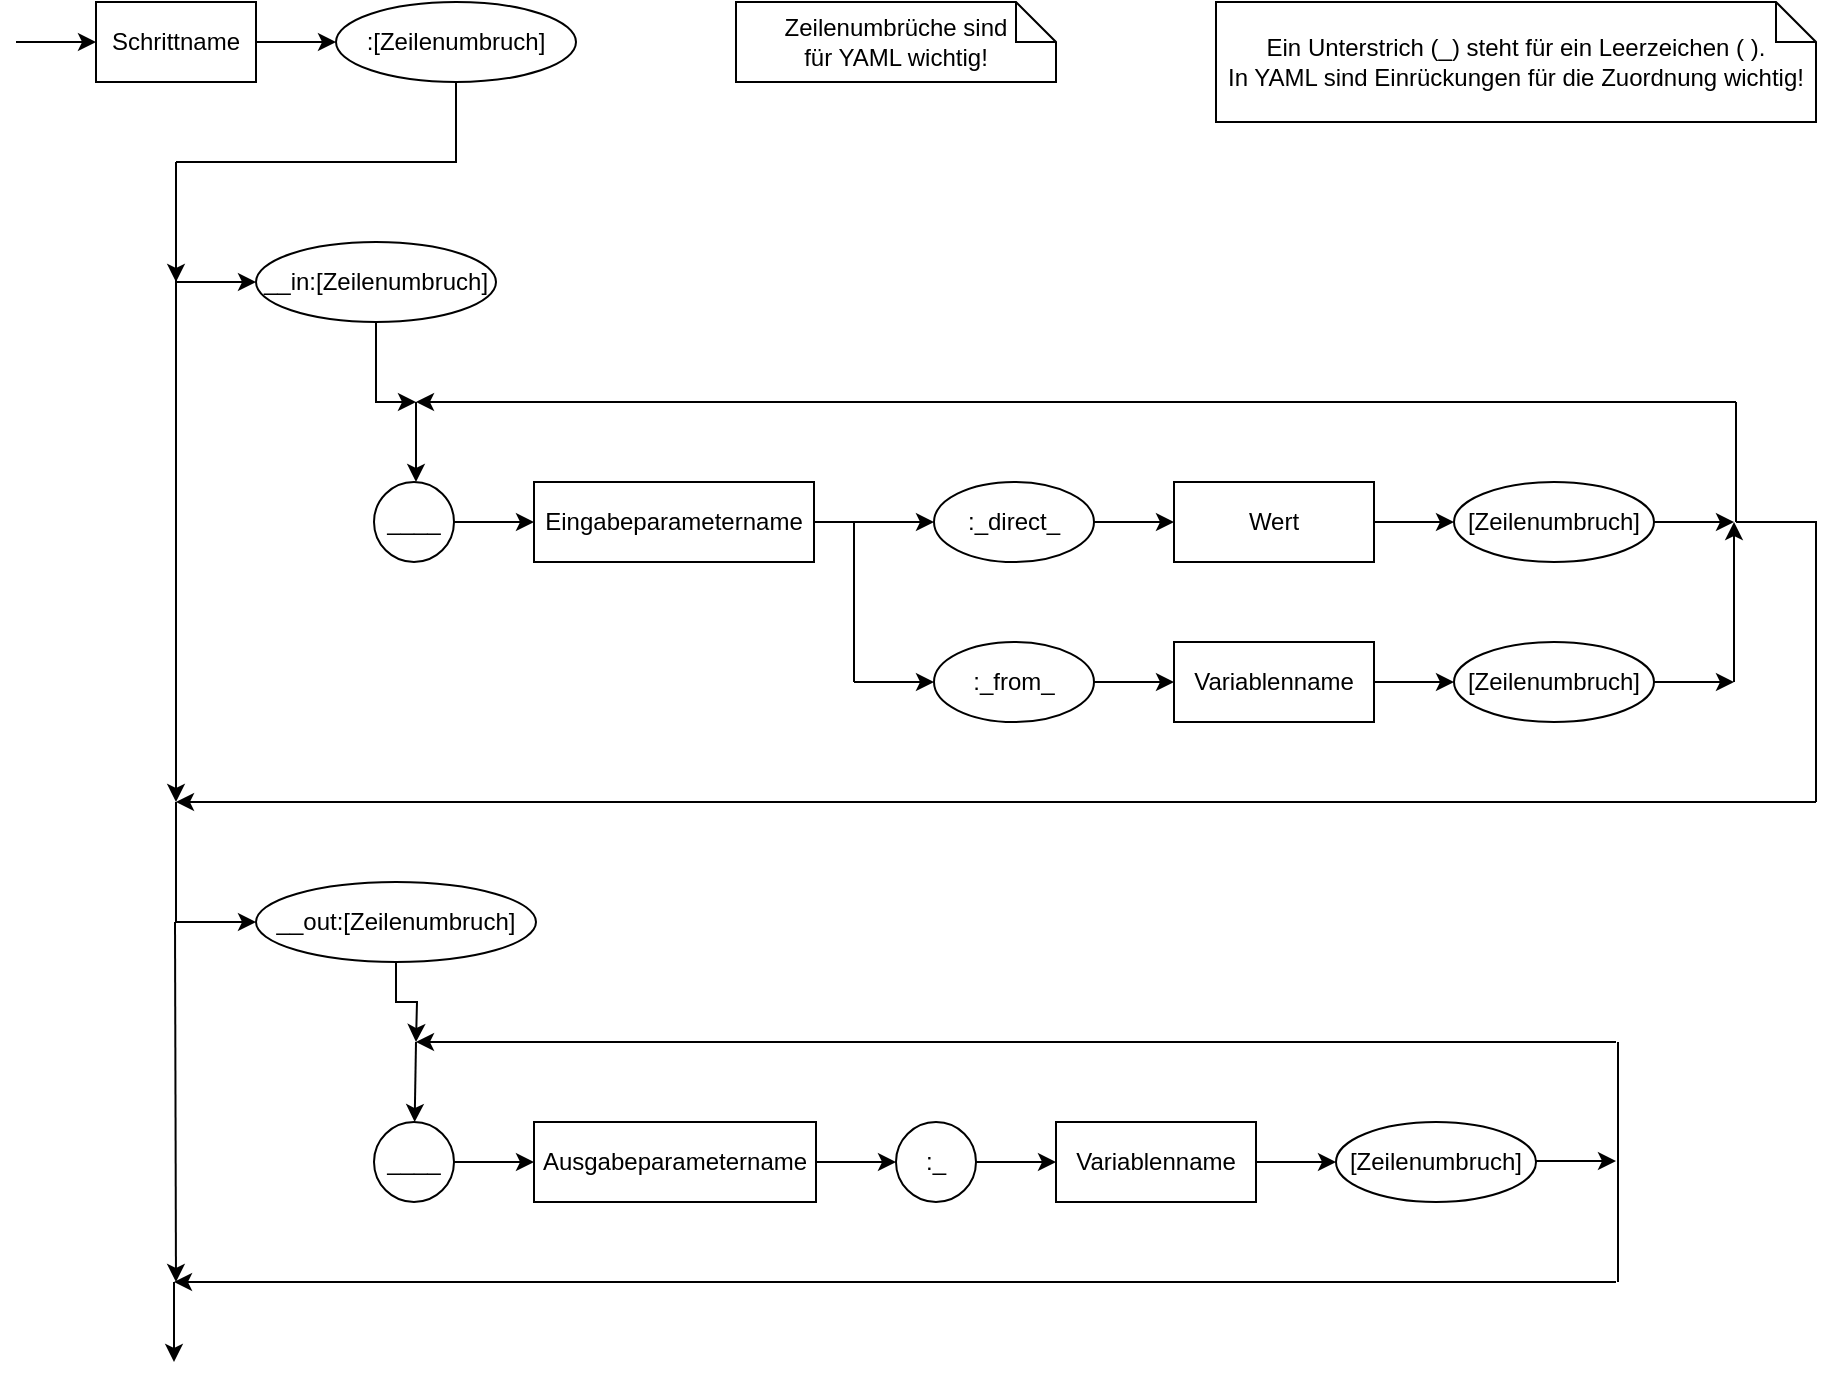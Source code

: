 <mxfile version="24.2.5" type="device">
  <diagram name="Seite-1" id="cWLmNssktICUZVoh52ib">
    <mxGraphModel dx="1562" dy="929" grid="1" gridSize="10" guides="1" tooltips="1" connect="1" arrows="1" fold="1" page="1" pageScale="1" pageWidth="827" pageHeight="1169" math="0" shadow="0">
      <root>
        <mxCell id="0" />
        <mxCell id="1" parent="0" />
        <mxCell id="QEPcnaODIxkV1v4RfMAA-1" value="Schrittname" style="rounded=0;whiteSpace=wrap;html=1;" parent="1" vertex="1">
          <mxGeometry x="80" y="280" width="80" height="40" as="geometry" />
        </mxCell>
        <mxCell id="QEPcnaODIxkV1v4RfMAA-2" value="" style="endArrow=classic;html=1;rounded=0;entryX=0;entryY=0.5;entryDx=0;entryDy=0;" parent="1" target="QEPcnaODIxkV1v4RfMAA-1" edge="1">
          <mxGeometry width="50" height="50" relative="1" as="geometry">
            <mxPoint x="40" y="300" as="sourcePoint" />
            <mxPoint x="400" y="300" as="targetPoint" />
          </mxGeometry>
        </mxCell>
        <mxCell id="QEPcnaODIxkV1v4RfMAA-3" value=":[Zeilenumbruch]" style="ellipse;whiteSpace=wrap;html=1;" parent="1" vertex="1">
          <mxGeometry x="200" y="280" width="120" height="40" as="geometry" />
        </mxCell>
        <mxCell id="QEPcnaODIxkV1v4RfMAA-7" value="" style="endArrow=classic;html=1;rounded=0;exitX=1;exitY=0.5;exitDx=0;exitDy=0;entryX=0;entryY=0.5;entryDx=0;entryDy=0;" parent="1" source="QEPcnaODIxkV1v4RfMAA-1" target="QEPcnaODIxkV1v4RfMAA-3" edge="1">
          <mxGeometry width="50" height="50" relative="1" as="geometry">
            <mxPoint x="350" y="350" as="sourcePoint" />
            <mxPoint x="400" y="300" as="targetPoint" />
          </mxGeometry>
        </mxCell>
        <mxCell id="QEPcnaODIxkV1v4RfMAA-8" value="&lt;div&gt;Zeilenumbrüche sind&lt;/div&gt;&lt;div&gt;für YAML wichtig!&lt;/div&gt;" style="shape=note;size=20;whiteSpace=wrap;html=1;" parent="1" vertex="1">
          <mxGeometry x="400" y="280" width="160" height="40" as="geometry" />
        </mxCell>
        <mxCell id="QEPcnaODIxkV1v4RfMAA-9" value="Ein Unterstrich (_) steht für ein Leerzeichen ( ).&lt;div&gt;In YAML sind Einrückungen für die Zuordnung wichtig!&lt;/div&gt;" style="shape=note;size=20;whiteSpace=wrap;html=1;" parent="1" vertex="1">
          <mxGeometry x="640" y="280" width="300" height="60" as="geometry" />
        </mxCell>
        <mxCell id="QEPcnaODIxkV1v4RfMAA-12" value="" style="endArrow=classic;html=1;rounded=0;exitX=1;exitY=0.5;exitDx=0;exitDy=0;entryX=0;entryY=0.5;entryDx=0;entryDy=0;" parent="1" edge="1">
          <mxGeometry width="50" height="50" relative="1" as="geometry">
            <mxPoint x="120" y="420" as="sourcePoint" />
            <mxPoint x="160" y="420" as="targetPoint" />
          </mxGeometry>
        </mxCell>
        <mxCell id="QEPcnaODIxkV1v4RfMAA-14" value="____" style="ellipse;whiteSpace=wrap;html=1;" parent="1" vertex="1">
          <mxGeometry x="219" y="520" width="40" height="40" as="geometry" />
        </mxCell>
        <mxCell id="QEPcnaODIxkV1v4RfMAA-15" value=":_direct_" style="ellipse;whiteSpace=wrap;html=1;" parent="1" vertex="1">
          <mxGeometry x="499" y="520" width="80" height="40" as="geometry" />
        </mxCell>
        <mxCell id="QEPcnaODIxkV1v4RfMAA-16" value="Eingabeparametern&lt;span style=&quot;background-color: initial;&quot;&gt;ame&lt;/span&gt;" style="rounded=0;whiteSpace=wrap;html=1;" parent="1" vertex="1">
          <mxGeometry x="299" y="520" width="140" height="40" as="geometry" />
        </mxCell>
        <mxCell id="QEPcnaODIxkV1v4RfMAA-17" value="Wert" style="rounded=0;whiteSpace=wrap;html=1;" parent="1" vertex="1">
          <mxGeometry x="619" y="520" width="100" height="40" as="geometry" />
        </mxCell>
        <mxCell id="QEPcnaODIxkV1v4RfMAA-18" value="[Zeilenumbruch]" style="ellipse;whiteSpace=wrap;html=1;" parent="1" vertex="1">
          <mxGeometry x="759" y="520" width="100" height="40" as="geometry" />
        </mxCell>
        <mxCell id="QEPcnaODIxkV1v4RfMAA-19" value="" style="endArrow=classic;html=1;rounded=0;exitX=1;exitY=0.5;exitDx=0;exitDy=0;entryX=0;entryY=0.5;entryDx=0;entryDy=0;" parent="1" source="QEPcnaODIxkV1v4RfMAA-14" target="QEPcnaODIxkV1v4RfMAA-16" edge="1">
          <mxGeometry width="50" height="50" relative="1" as="geometry">
            <mxPoint x="449" y="680" as="sourcePoint" />
            <mxPoint x="499" y="630" as="targetPoint" />
          </mxGeometry>
        </mxCell>
        <mxCell id="QEPcnaODIxkV1v4RfMAA-20" value="" style="endArrow=classic;html=1;rounded=0;exitX=1;exitY=0.5;exitDx=0;exitDy=0;entryX=0;entryY=0.5;entryDx=0;entryDy=0;" parent="1" target="QEPcnaODIxkV1v4RfMAA-15" edge="1">
          <mxGeometry width="50" height="50" relative="1" as="geometry">
            <mxPoint x="439" y="540" as="sourcePoint" />
            <mxPoint x="349" y="550" as="targetPoint" />
          </mxGeometry>
        </mxCell>
        <mxCell id="QEPcnaODIxkV1v4RfMAA-21" value="" style="endArrow=classic;html=1;rounded=0;entryX=0;entryY=0.5;entryDx=0;entryDy=0;" parent="1" target="QEPcnaODIxkV1v4RfMAA-18" edge="1">
          <mxGeometry width="50" height="50" relative="1" as="geometry">
            <mxPoint x="719" y="540" as="sourcePoint" />
            <mxPoint x="379" y="560" as="targetPoint" />
          </mxGeometry>
        </mxCell>
        <mxCell id="QEPcnaODIxkV1v4RfMAA-22" value="" style="endArrow=classic;html=1;rounded=0;exitX=1;exitY=0.5;exitDx=0;exitDy=0;entryX=0;entryY=0.5;entryDx=0;entryDy=0;" parent="1" source="QEPcnaODIxkV1v4RfMAA-15" target="QEPcnaODIxkV1v4RfMAA-17" edge="1">
          <mxGeometry width="50" height="50" relative="1" as="geometry">
            <mxPoint x="349" y="570" as="sourcePoint" />
            <mxPoint x="389" y="570" as="targetPoint" />
          </mxGeometry>
        </mxCell>
        <mxCell id="QEPcnaODIxkV1v4RfMAA-25" value="" style="endArrow=classic;html=1;rounded=0;" parent="1" edge="1">
          <mxGeometry width="50" height="50" relative="1" as="geometry">
            <mxPoint x="240" y="480" as="sourcePoint" />
            <mxPoint x="240" y="520" as="targetPoint" />
          </mxGeometry>
        </mxCell>
        <mxCell id="QEPcnaODIxkV1v4RfMAA-26" value="__in:[Zeilenumbruch]" style="ellipse;whiteSpace=wrap;html=1;" parent="1" vertex="1">
          <mxGeometry x="160" y="400" width="120" height="40" as="geometry" />
        </mxCell>
        <mxCell id="QEPcnaODIxkV1v4RfMAA-28" value="" style="endArrow=classic;html=1;rounded=0;" parent="1" edge="1">
          <mxGeometry width="50" height="50" relative="1" as="geometry">
            <mxPoint x="900" y="480" as="sourcePoint" />
            <mxPoint x="240" y="480" as="targetPoint" />
          </mxGeometry>
        </mxCell>
        <mxCell id="QEPcnaODIxkV1v4RfMAA-29" value="" style="endArrow=classic;html=1;rounded=0;" parent="1" edge="1">
          <mxGeometry width="50" height="50" relative="1" as="geometry">
            <mxPoint x="120" y="360" as="sourcePoint" />
            <mxPoint x="120" y="420" as="targetPoint" />
          </mxGeometry>
        </mxCell>
        <mxCell id="QEPcnaODIxkV1v4RfMAA-30" value="" style="endArrow=none;html=1;rounded=0;entryX=0.5;entryY=1;entryDx=0;entryDy=0;" parent="1" target="QEPcnaODIxkV1v4RfMAA-3" edge="1">
          <mxGeometry width="50" height="50" relative="1" as="geometry">
            <mxPoint x="120" y="360" as="sourcePoint" />
            <mxPoint x="670" y="330" as="targetPoint" />
            <Array as="points">
              <mxPoint x="260" y="360" />
            </Array>
          </mxGeometry>
        </mxCell>
        <mxCell id="QEPcnaODIxkV1v4RfMAA-32" value="" style="endArrow=classic;html=1;rounded=0;exitX=0.5;exitY=1;exitDx=0;exitDy=0;edgeStyle=orthogonalEdgeStyle;" parent="1" source="QEPcnaODIxkV1v4RfMAA-26" edge="1">
          <mxGeometry width="50" height="50" relative="1" as="geometry">
            <mxPoint x="580" y="440" as="sourcePoint" />
            <mxPoint x="240" y="480" as="targetPoint" />
            <Array as="points">
              <mxPoint x="220" y="480" />
            </Array>
          </mxGeometry>
        </mxCell>
        <mxCell id="QEPcnaODIxkV1v4RfMAA-34" value="" style="endArrow=none;html=1;rounded=0;" parent="1" edge="1">
          <mxGeometry width="50" height="50" relative="1" as="geometry">
            <mxPoint x="900" y="540" as="sourcePoint" />
            <mxPoint x="900" y="480" as="targetPoint" />
          </mxGeometry>
        </mxCell>
        <mxCell id="QEPcnaODIxkV1v4RfMAA-35" value="" style="endArrow=classic;html=1;rounded=0;exitX=1;exitY=0.5;exitDx=0;exitDy=0;" parent="1" source="QEPcnaODIxkV1v4RfMAA-18" edge="1">
          <mxGeometry width="50" height="50" relative="1" as="geometry">
            <mxPoint x="739" y="440" as="sourcePoint" />
            <mxPoint x="899" y="540" as="targetPoint" />
          </mxGeometry>
        </mxCell>
        <mxCell id="QEPcnaODIxkV1v4RfMAA-36" value=":_from_" style="ellipse;whiteSpace=wrap;html=1;" parent="1" vertex="1">
          <mxGeometry x="499" y="600" width="80" height="40" as="geometry" />
        </mxCell>
        <mxCell id="QEPcnaODIxkV1v4RfMAA-37" value="Variablenn&lt;span style=&quot;background-color: initial;&quot;&gt;ame&lt;/span&gt;" style="rounded=0;whiteSpace=wrap;html=1;" parent="1" vertex="1">
          <mxGeometry x="619" y="600" width="100" height="40" as="geometry" />
        </mxCell>
        <mxCell id="QEPcnaODIxkV1v4RfMAA-38" value="[Zeilenumbruch]" style="ellipse;whiteSpace=wrap;html=1;" parent="1" vertex="1">
          <mxGeometry x="759" y="600" width="100" height="40" as="geometry" />
        </mxCell>
        <mxCell id="QEPcnaODIxkV1v4RfMAA-39" value="" style="endArrow=classic;html=1;rounded=0;entryX=0;entryY=0.5;entryDx=0;entryDy=0;" parent="1" target="QEPcnaODIxkV1v4RfMAA-38" edge="1">
          <mxGeometry width="50" height="50" relative="1" as="geometry">
            <mxPoint x="719" y="620" as="sourcePoint" />
            <mxPoint x="379" y="640" as="targetPoint" />
          </mxGeometry>
        </mxCell>
        <mxCell id="QEPcnaODIxkV1v4RfMAA-40" value="" style="endArrow=classic;html=1;rounded=0;exitX=1;exitY=0.5;exitDx=0;exitDy=0;entryX=0;entryY=0.5;entryDx=0;entryDy=0;" parent="1" source="QEPcnaODIxkV1v4RfMAA-36" target="QEPcnaODIxkV1v4RfMAA-37" edge="1">
          <mxGeometry width="50" height="50" relative="1" as="geometry">
            <mxPoint x="349" y="650" as="sourcePoint" />
            <mxPoint x="389" y="650" as="targetPoint" />
          </mxGeometry>
        </mxCell>
        <mxCell id="QEPcnaODIxkV1v4RfMAA-41" value="" style="endArrow=classic;html=1;rounded=0;exitX=1;exitY=0.5;exitDx=0;exitDy=0;" parent="1" source="QEPcnaODIxkV1v4RfMAA-38" edge="1">
          <mxGeometry width="50" height="50" relative="1" as="geometry">
            <mxPoint x="739" y="520" as="sourcePoint" />
            <mxPoint x="899" y="620" as="targetPoint" />
          </mxGeometry>
        </mxCell>
        <mxCell id="QEPcnaODIxkV1v4RfMAA-42" value="" style="endArrow=classic;html=1;rounded=0;" parent="1" edge="1">
          <mxGeometry width="50" height="50" relative="1" as="geometry">
            <mxPoint x="899" y="620" as="sourcePoint" />
            <mxPoint x="899" y="540" as="targetPoint" />
          </mxGeometry>
        </mxCell>
        <mxCell id="QEPcnaODIxkV1v4RfMAA-43" value="" style="endArrow=classic;html=1;rounded=0;entryX=0;entryY=0.5;entryDx=0;entryDy=0;" parent="1" target="QEPcnaODIxkV1v4RfMAA-36" edge="1">
          <mxGeometry width="50" height="50" relative="1" as="geometry">
            <mxPoint x="459" y="620" as="sourcePoint" />
            <mxPoint x="509" y="550" as="targetPoint" />
          </mxGeometry>
        </mxCell>
        <mxCell id="QEPcnaODIxkV1v4RfMAA-44" value="" style="endArrow=none;html=1;rounded=0;" parent="1" edge="1">
          <mxGeometry width="50" height="50" relative="1" as="geometry">
            <mxPoint x="459" y="620" as="sourcePoint" />
            <mxPoint x="459" y="540" as="targetPoint" />
          </mxGeometry>
        </mxCell>
        <mxCell id="QEPcnaODIxkV1v4RfMAA-47" value="____" style="ellipse;whiteSpace=wrap;html=1;" parent="1" vertex="1">
          <mxGeometry x="219" y="840" width="40" height="40" as="geometry" />
        </mxCell>
        <mxCell id="QEPcnaODIxkV1v4RfMAA-48" value=":_" style="ellipse;whiteSpace=wrap;html=1;" parent="1" vertex="1">
          <mxGeometry x="480" y="840" width="40" height="40" as="geometry" />
        </mxCell>
        <mxCell id="QEPcnaODIxkV1v4RfMAA-49" value="Ausgabeparametername" style="rounded=0;whiteSpace=wrap;html=1;" parent="1" vertex="1">
          <mxGeometry x="299" y="840" width="141" height="40" as="geometry" />
        </mxCell>
        <mxCell id="QEPcnaODIxkV1v4RfMAA-52" value="" style="endArrow=classic;html=1;rounded=0;exitX=1;exitY=0.5;exitDx=0;exitDy=0;entryX=0;entryY=0.5;entryDx=0;entryDy=0;" parent="1" source="QEPcnaODIxkV1v4RfMAA-47" target="QEPcnaODIxkV1v4RfMAA-49" edge="1">
          <mxGeometry width="50" height="50" relative="1" as="geometry">
            <mxPoint x="449" y="1000" as="sourcePoint" />
            <mxPoint x="499" y="950" as="targetPoint" />
          </mxGeometry>
        </mxCell>
        <mxCell id="QEPcnaODIxkV1v4RfMAA-53" value="" style="endArrow=classic;html=1;rounded=0;exitX=1;exitY=0.5;exitDx=0;exitDy=0;entryX=0;entryY=0.5;entryDx=0;entryDy=0;" parent="1" source="QEPcnaODIxkV1v4RfMAA-49" target="QEPcnaODIxkV1v4RfMAA-48" edge="1">
          <mxGeometry width="50" height="50" relative="1" as="geometry">
            <mxPoint x="269" y="870" as="sourcePoint" />
            <mxPoint x="309" y="870" as="targetPoint" />
          </mxGeometry>
        </mxCell>
        <mxCell id="QEPcnaODIxkV1v4RfMAA-57" value="" style="endArrow=classic;html=1;rounded=0;" parent="1" target="QEPcnaODIxkV1v4RfMAA-47" edge="1">
          <mxGeometry width="50" height="50" relative="1" as="geometry">
            <mxPoint x="240" y="800" as="sourcePoint" />
            <mxPoint x="240" y="830" as="targetPoint" />
          </mxGeometry>
        </mxCell>
        <mxCell id="Jo1u9FFiY38nHcpVEkne-2" style="edgeStyle=orthogonalEdgeStyle;rounded=0;orthogonalLoop=1;jettySize=auto;html=1;" parent="1" source="QEPcnaODIxkV1v4RfMAA-58" edge="1">
          <mxGeometry relative="1" as="geometry">
            <mxPoint x="240" y="800" as="targetPoint" />
          </mxGeometry>
        </mxCell>
        <mxCell id="QEPcnaODIxkV1v4RfMAA-58" value="__out:[Zeilenumbruch]" style="ellipse;whiteSpace=wrap;html=1;" parent="1" vertex="1">
          <mxGeometry x="160" y="720" width="140" height="40" as="geometry" />
        </mxCell>
        <mxCell id="QEPcnaODIxkV1v4RfMAA-59" value="" style="endArrow=classic;html=1;rounded=0;" parent="1" edge="1">
          <mxGeometry width="50" height="50" relative="1" as="geometry">
            <mxPoint x="840" y="800" as="sourcePoint" />
            <mxPoint x="240" y="800" as="targetPoint" />
          </mxGeometry>
        </mxCell>
        <mxCell id="QEPcnaODIxkV1v4RfMAA-65" value="Variablenname" style="rounded=0;whiteSpace=wrap;html=1;" parent="1" vertex="1">
          <mxGeometry x="560" y="840" width="100" height="40" as="geometry" />
        </mxCell>
        <mxCell id="QEPcnaODIxkV1v4RfMAA-66" value="[Zeilenumbruch]" style="ellipse;whiteSpace=wrap;html=1;" parent="1" vertex="1">
          <mxGeometry x="700" y="840" width="100" height="40" as="geometry" />
        </mxCell>
        <mxCell id="QEPcnaODIxkV1v4RfMAA-67" value="" style="endArrow=classic;html=1;rounded=0;entryX=0;entryY=0.5;entryDx=0;entryDy=0;" parent="1" target="QEPcnaODIxkV1v4RfMAA-66" edge="1">
          <mxGeometry width="50" height="50" relative="1" as="geometry">
            <mxPoint x="660" y="860" as="sourcePoint" />
            <mxPoint x="320" y="880" as="targetPoint" />
          </mxGeometry>
        </mxCell>
        <mxCell id="QEPcnaODIxkV1v4RfMAA-68" value="" style="endArrow=classic;html=1;rounded=0;entryX=0;entryY=0.5;entryDx=0;entryDy=0;exitX=1;exitY=0.5;exitDx=0;exitDy=0;" parent="1" source="QEPcnaODIxkV1v4RfMAA-48" target="QEPcnaODIxkV1v4RfMAA-65" edge="1">
          <mxGeometry width="50" height="50" relative="1" as="geometry">
            <mxPoint x="530" y="880" as="sourcePoint" />
            <mxPoint x="330" y="890" as="targetPoint" />
          </mxGeometry>
        </mxCell>
        <mxCell id="QEPcnaODIxkV1v4RfMAA-73" value="" style="endArrow=classic;html=1;rounded=0;" parent="1" edge="1">
          <mxGeometry width="50" height="50" relative="1" as="geometry">
            <mxPoint x="940" y="680" as="sourcePoint" />
            <mxPoint x="120" y="680" as="targetPoint" />
          </mxGeometry>
        </mxCell>
        <mxCell id="QEPcnaODIxkV1v4RfMAA-74" value="" style="endArrow=none;html=1;rounded=0;" parent="1" edge="1">
          <mxGeometry width="50" height="50" relative="1" as="geometry">
            <mxPoint x="940" y="680" as="sourcePoint" />
            <mxPoint x="900" y="540" as="targetPoint" />
            <Array as="points">
              <mxPoint x="940" y="540" />
            </Array>
          </mxGeometry>
        </mxCell>
        <mxCell id="QEPcnaODIxkV1v4RfMAA-75" value="" style="endArrow=classic;html=1;rounded=0;" parent="1" edge="1">
          <mxGeometry width="50" height="50" relative="1" as="geometry">
            <mxPoint x="120" y="380" as="sourcePoint" />
            <mxPoint x="120" y="680" as="targetPoint" />
          </mxGeometry>
        </mxCell>
        <mxCell id="QEPcnaODIxkV1v4RfMAA-76" value="" style="endArrow=classic;html=1;rounded=0;entryX=0;entryY=0.5;entryDx=0;entryDy=0;" parent="1" edge="1">
          <mxGeometry width="50" height="50" relative="1" as="geometry">
            <mxPoint x="120" y="680" as="sourcePoint" />
            <mxPoint x="160" y="740" as="targetPoint" />
            <Array as="points">
              <mxPoint x="120" y="740" />
            </Array>
          </mxGeometry>
        </mxCell>
        <mxCell id="QEPcnaODIxkV1v4RfMAA-77" value="" style="endArrow=none;html=1;rounded=0;" parent="1" edge="1">
          <mxGeometry width="50" height="50" relative="1" as="geometry">
            <mxPoint x="841" y="920" as="sourcePoint" />
            <mxPoint x="841" y="800" as="targetPoint" />
          </mxGeometry>
        </mxCell>
        <mxCell id="QEPcnaODIxkV1v4RfMAA-78" value="" style="endArrow=classic;html=1;rounded=0;exitX=1;exitY=0.5;exitDx=0;exitDy=0;" parent="1" edge="1">
          <mxGeometry width="50" height="50" relative="1" as="geometry">
            <mxPoint x="800" y="859.5" as="sourcePoint" />
            <mxPoint x="840" y="859.5" as="targetPoint" />
          </mxGeometry>
        </mxCell>
        <mxCell id="QEPcnaODIxkV1v4RfMAA-79" value="" style="endArrow=classic;html=1;rounded=0;" parent="1" edge="1">
          <mxGeometry width="50" height="50" relative="1" as="geometry">
            <mxPoint x="119.5" y="740" as="sourcePoint" />
            <mxPoint x="120" y="920" as="targetPoint" />
          </mxGeometry>
        </mxCell>
        <mxCell id="QEPcnaODIxkV1v4RfMAA-80" value="" style="endArrow=classic;html=1;rounded=0;" parent="1" edge="1">
          <mxGeometry width="50" height="50" relative="1" as="geometry">
            <mxPoint x="119" y="920" as="sourcePoint" />
            <mxPoint x="119" y="960" as="targetPoint" />
          </mxGeometry>
        </mxCell>
        <mxCell id="QEPcnaODIxkV1v4RfMAA-81" value="" style="endArrow=classic;html=1;rounded=0;" parent="1" edge="1">
          <mxGeometry width="50" height="50" relative="1" as="geometry">
            <mxPoint x="840" y="920" as="sourcePoint" />
            <mxPoint x="119" y="920" as="targetPoint" />
          </mxGeometry>
        </mxCell>
      </root>
    </mxGraphModel>
  </diagram>
</mxfile>
